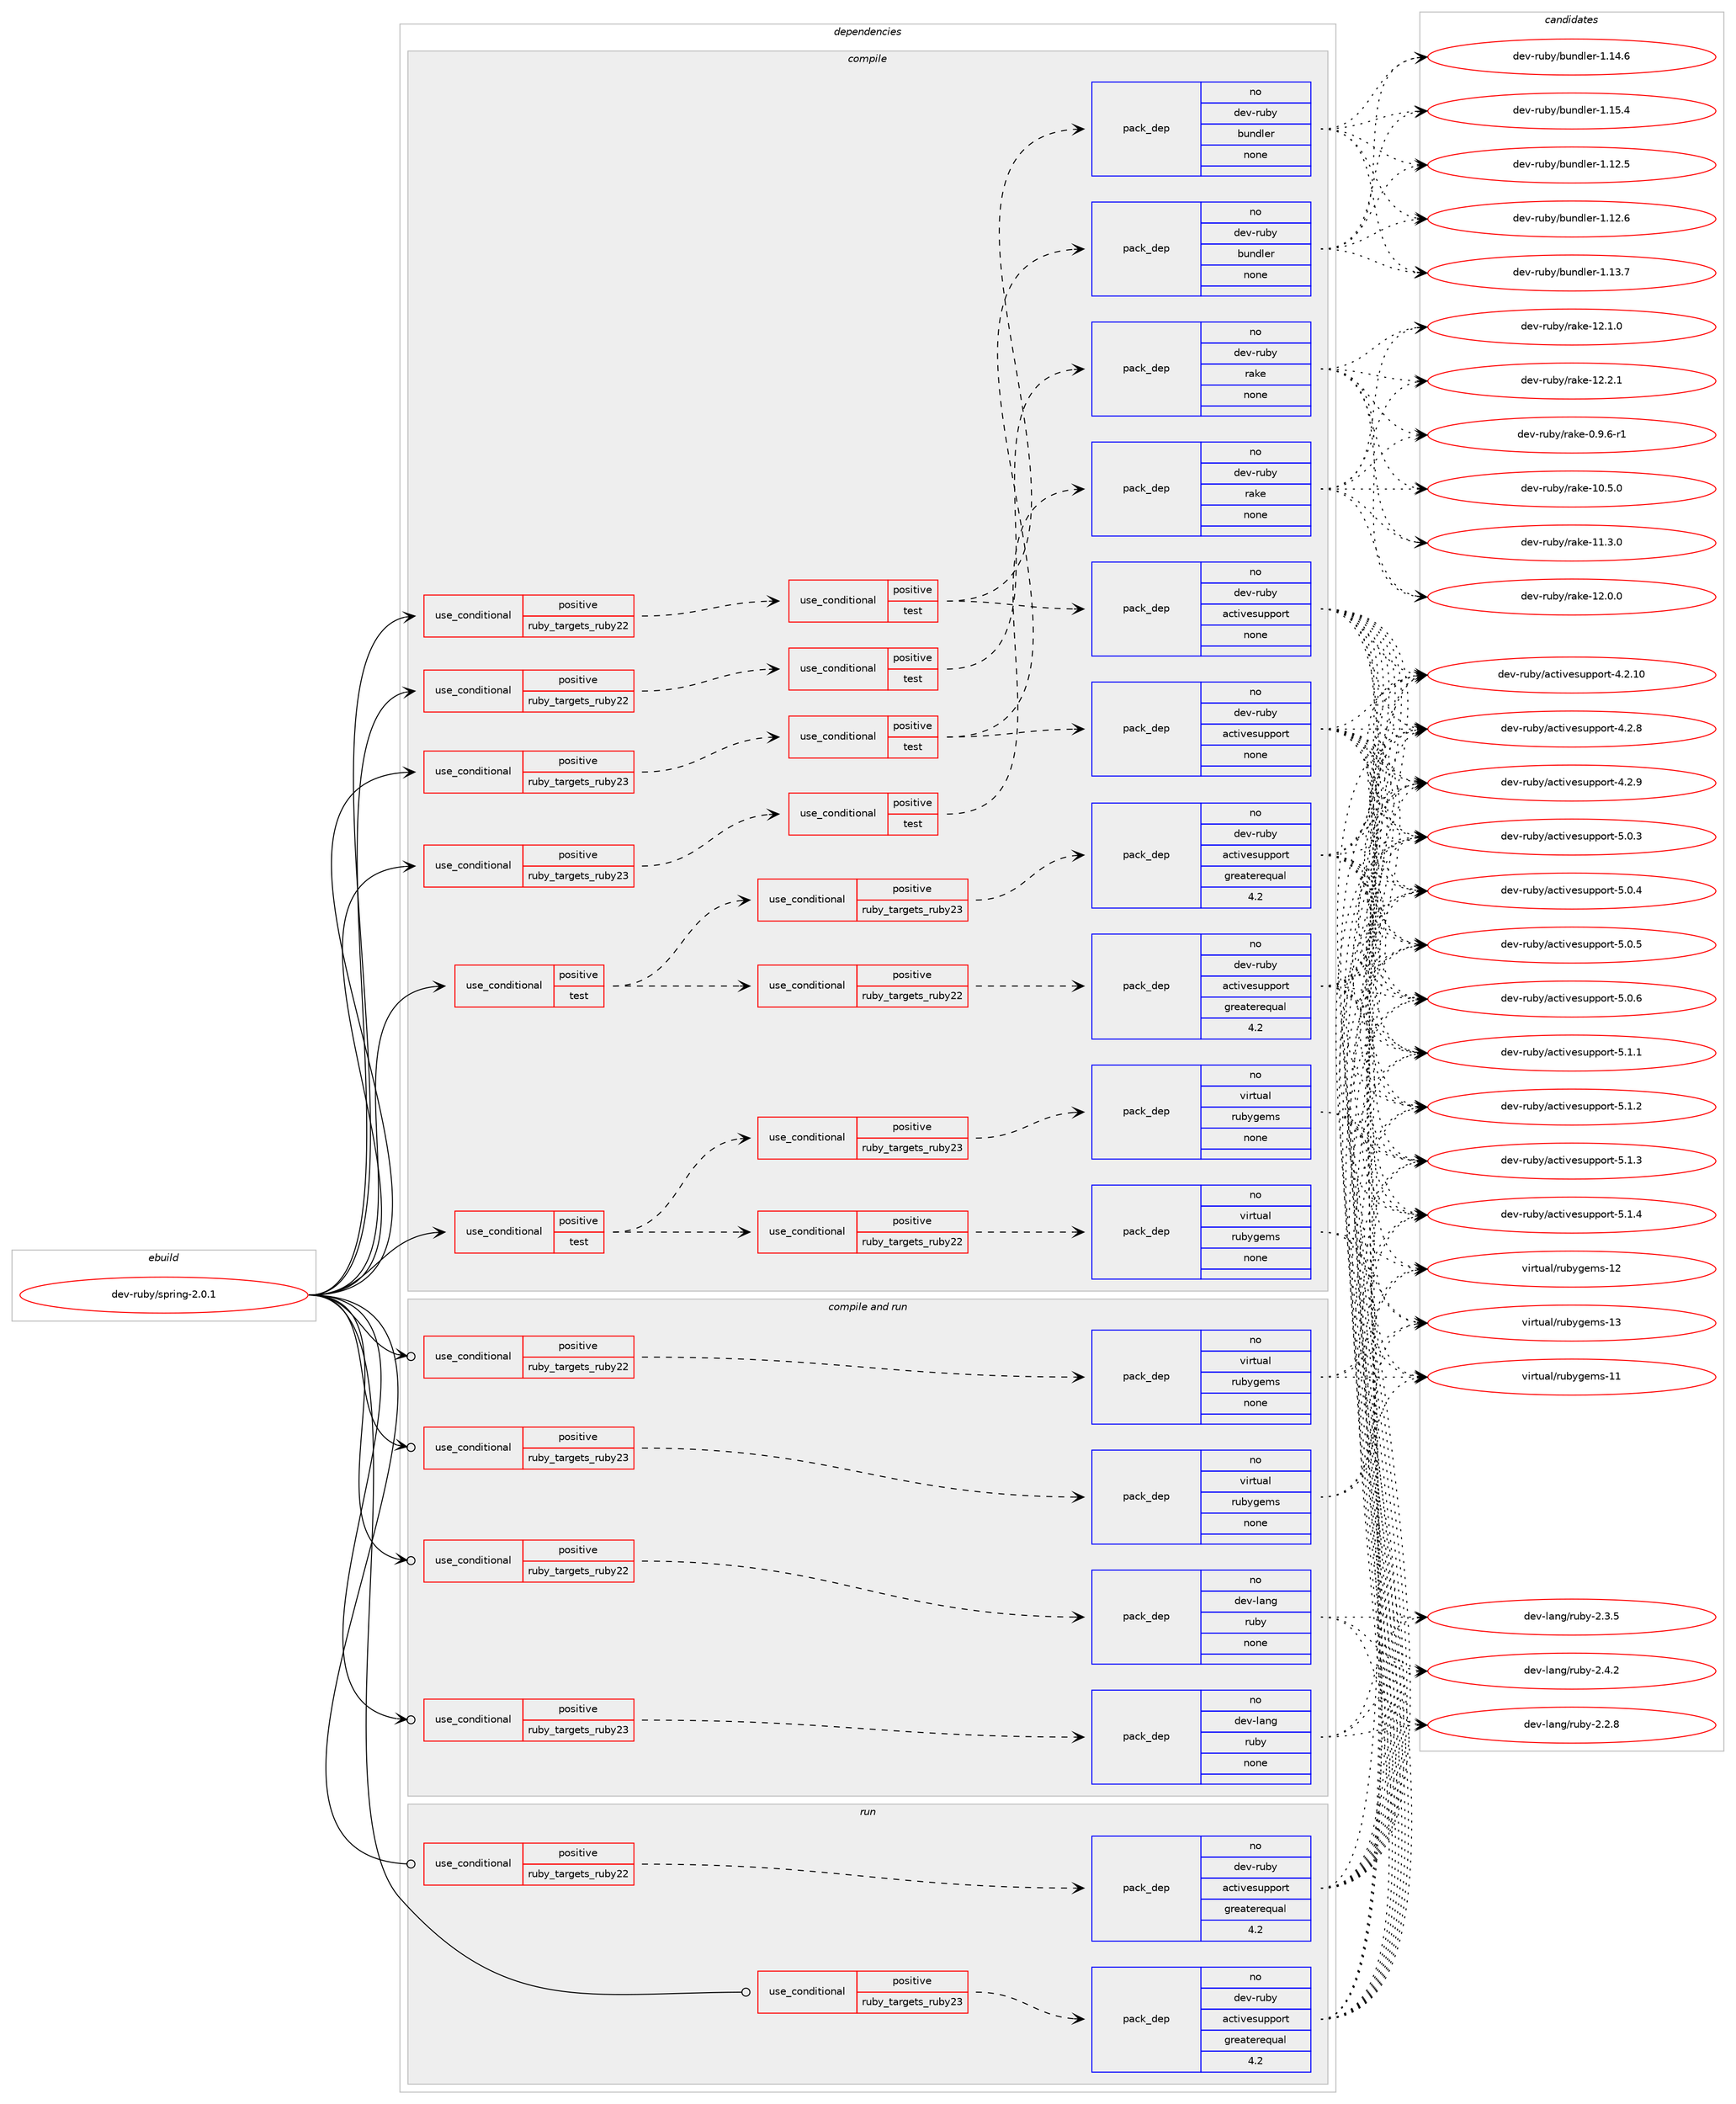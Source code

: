 digraph prolog {

# *************
# Graph options
# *************

newrank=true;
concentrate=true;
compound=true;
graph [rankdir=LR,fontname=Helvetica,fontsize=10,ranksep=1.5];#, ranksep=2.5, nodesep=0.2];
edge  [arrowhead=vee];
node  [fontname=Helvetica,fontsize=10];

# **********
# The ebuild
# **********

subgraph cluster_leftcol {
color=gray;
rank=same;
label=<<i>ebuild</i>>;
id [label="dev-ruby/spring-2.0.1", color=red, width=4, href="../dev-ruby/spring-2.0.1.svg"];
}

# ****************
# The dependencies
# ****************

subgraph cluster_midcol {
color=gray;
label=<<i>dependencies</i>>;
subgraph cluster_compile {
fillcolor="#eeeeee";
style=filled;
label=<<i>compile</i>>;
subgraph cond73835 {
dependency272431 [label=<<TABLE BORDER="0" CELLBORDER="1" CELLSPACING="0" CELLPADDING="4"><TR><TD ROWSPAN="3" CELLPADDING="10">use_conditional</TD></TR><TR><TD>positive</TD></TR><TR><TD>ruby_targets_ruby22</TD></TR></TABLE>>, shape=none, color=red];
subgraph cond73836 {
dependency272432 [label=<<TABLE BORDER="0" CELLBORDER="1" CELLSPACING="0" CELLPADDING="4"><TR><TD ROWSPAN="3" CELLPADDING="10">use_conditional</TD></TR><TR><TD>positive</TD></TR><TR><TD>test</TD></TR></TABLE>>, shape=none, color=red];
subgraph pack194480 {
dependency272433 [label=<<TABLE BORDER="0" CELLBORDER="1" CELLSPACING="0" CELLPADDING="4" WIDTH="220"><TR><TD ROWSPAN="6" CELLPADDING="30">pack_dep</TD></TR><TR><TD WIDTH="110">no</TD></TR><TR><TD>dev-ruby</TD></TR><TR><TD>bundler</TD></TR><TR><TD>none</TD></TR><TR><TD></TD></TR></TABLE>>, shape=none, color=blue];
}
dependency272432:e -> dependency272433:w [weight=20,style="dashed",arrowhead="vee"];
subgraph pack194481 {
dependency272434 [label=<<TABLE BORDER="0" CELLBORDER="1" CELLSPACING="0" CELLPADDING="4" WIDTH="220"><TR><TD ROWSPAN="6" CELLPADDING="30">pack_dep</TD></TR><TR><TD WIDTH="110">no</TD></TR><TR><TD>dev-ruby</TD></TR><TR><TD>activesupport</TD></TR><TR><TD>none</TD></TR><TR><TD></TD></TR></TABLE>>, shape=none, color=blue];
}
dependency272432:e -> dependency272434:w [weight=20,style="dashed",arrowhead="vee"];
}
dependency272431:e -> dependency272432:w [weight=20,style="dashed",arrowhead="vee"];
}
id:e -> dependency272431:w [weight=20,style="solid",arrowhead="vee"];
subgraph cond73837 {
dependency272435 [label=<<TABLE BORDER="0" CELLBORDER="1" CELLSPACING="0" CELLPADDING="4"><TR><TD ROWSPAN="3" CELLPADDING="10">use_conditional</TD></TR><TR><TD>positive</TD></TR><TR><TD>ruby_targets_ruby22</TD></TR></TABLE>>, shape=none, color=red];
subgraph cond73838 {
dependency272436 [label=<<TABLE BORDER="0" CELLBORDER="1" CELLSPACING="0" CELLPADDING="4"><TR><TD ROWSPAN="3" CELLPADDING="10">use_conditional</TD></TR><TR><TD>positive</TD></TR><TR><TD>test</TD></TR></TABLE>>, shape=none, color=red];
subgraph pack194482 {
dependency272437 [label=<<TABLE BORDER="0" CELLBORDER="1" CELLSPACING="0" CELLPADDING="4" WIDTH="220"><TR><TD ROWSPAN="6" CELLPADDING="30">pack_dep</TD></TR><TR><TD WIDTH="110">no</TD></TR><TR><TD>dev-ruby</TD></TR><TR><TD>rake</TD></TR><TR><TD>none</TD></TR><TR><TD></TD></TR></TABLE>>, shape=none, color=blue];
}
dependency272436:e -> dependency272437:w [weight=20,style="dashed",arrowhead="vee"];
}
dependency272435:e -> dependency272436:w [weight=20,style="dashed",arrowhead="vee"];
}
id:e -> dependency272435:w [weight=20,style="solid",arrowhead="vee"];
subgraph cond73839 {
dependency272438 [label=<<TABLE BORDER="0" CELLBORDER="1" CELLSPACING="0" CELLPADDING="4"><TR><TD ROWSPAN="3" CELLPADDING="10">use_conditional</TD></TR><TR><TD>positive</TD></TR><TR><TD>ruby_targets_ruby23</TD></TR></TABLE>>, shape=none, color=red];
subgraph cond73840 {
dependency272439 [label=<<TABLE BORDER="0" CELLBORDER="1" CELLSPACING="0" CELLPADDING="4"><TR><TD ROWSPAN="3" CELLPADDING="10">use_conditional</TD></TR><TR><TD>positive</TD></TR><TR><TD>test</TD></TR></TABLE>>, shape=none, color=red];
subgraph pack194483 {
dependency272440 [label=<<TABLE BORDER="0" CELLBORDER="1" CELLSPACING="0" CELLPADDING="4" WIDTH="220"><TR><TD ROWSPAN="6" CELLPADDING="30">pack_dep</TD></TR><TR><TD WIDTH="110">no</TD></TR><TR><TD>dev-ruby</TD></TR><TR><TD>bundler</TD></TR><TR><TD>none</TD></TR><TR><TD></TD></TR></TABLE>>, shape=none, color=blue];
}
dependency272439:e -> dependency272440:w [weight=20,style="dashed",arrowhead="vee"];
subgraph pack194484 {
dependency272441 [label=<<TABLE BORDER="0" CELLBORDER="1" CELLSPACING="0" CELLPADDING="4" WIDTH="220"><TR><TD ROWSPAN="6" CELLPADDING="30">pack_dep</TD></TR><TR><TD WIDTH="110">no</TD></TR><TR><TD>dev-ruby</TD></TR><TR><TD>activesupport</TD></TR><TR><TD>none</TD></TR><TR><TD></TD></TR></TABLE>>, shape=none, color=blue];
}
dependency272439:e -> dependency272441:w [weight=20,style="dashed",arrowhead="vee"];
}
dependency272438:e -> dependency272439:w [weight=20,style="dashed",arrowhead="vee"];
}
id:e -> dependency272438:w [weight=20,style="solid",arrowhead="vee"];
subgraph cond73841 {
dependency272442 [label=<<TABLE BORDER="0" CELLBORDER="1" CELLSPACING="0" CELLPADDING="4"><TR><TD ROWSPAN="3" CELLPADDING="10">use_conditional</TD></TR><TR><TD>positive</TD></TR><TR><TD>ruby_targets_ruby23</TD></TR></TABLE>>, shape=none, color=red];
subgraph cond73842 {
dependency272443 [label=<<TABLE BORDER="0" CELLBORDER="1" CELLSPACING="0" CELLPADDING="4"><TR><TD ROWSPAN="3" CELLPADDING="10">use_conditional</TD></TR><TR><TD>positive</TD></TR><TR><TD>test</TD></TR></TABLE>>, shape=none, color=red];
subgraph pack194485 {
dependency272444 [label=<<TABLE BORDER="0" CELLBORDER="1" CELLSPACING="0" CELLPADDING="4" WIDTH="220"><TR><TD ROWSPAN="6" CELLPADDING="30">pack_dep</TD></TR><TR><TD WIDTH="110">no</TD></TR><TR><TD>dev-ruby</TD></TR><TR><TD>rake</TD></TR><TR><TD>none</TD></TR><TR><TD></TD></TR></TABLE>>, shape=none, color=blue];
}
dependency272443:e -> dependency272444:w [weight=20,style="dashed",arrowhead="vee"];
}
dependency272442:e -> dependency272443:w [weight=20,style="dashed",arrowhead="vee"];
}
id:e -> dependency272442:w [weight=20,style="solid",arrowhead="vee"];
subgraph cond73843 {
dependency272445 [label=<<TABLE BORDER="0" CELLBORDER="1" CELLSPACING="0" CELLPADDING="4"><TR><TD ROWSPAN="3" CELLPADDING="10">use_conditional</TD></TR><TR><TD>positive</TD></TR><TR><TD>test</TD></TR></TABLE>>, shape=none, color=red];
subgraph cond73844 {
dependency272446 [label=<<TABLE BORDER="0" CELLBORDER="1" CELLSPACING="0" CELLPADDING="4"><TR><TD ROWSPAN="3" CELLPADDING="10">use_conditional</TD></TR><TR><TD>positive</TD></TR><TR><TD>ruby_targets_ruby22</TD></TR></TABLE>>, shape=none, color=red];
subgraph pack194486 {
dependency272447 [label=<<TABLE BORDER="0" CELLBORDER="1" CELLSPACING="0" CELLPADDING="4" WIDTH="220"><TR><TD ROWSPAN="6" CELLPADDING="30">pack_dep</TD></TR><TR><TD WIDTH="110">no</TD></TR><TR><TD>dev-ruby</TD></TR><TR><TD>activesupport</TD></TR><TR><TD>greaterequal</TD></TR><TR><TD>4.2</TD></TR></TABLE>>, shape=none, color=blue];
}
dependency272446:e -> dependency272447:w [weight=20,style="dashed",arrowhead="vee"];
}
dependency272445:e -> dependency272446:w [weight=20,style="dashed",arrowhead="vee"];
subgraph cond73845 {
dependency272448 [label=<<TABLE BORDER="0" CELLBORDER="1" CELLSPACING="0" CELLPADDING="4"><TR><TD ROWSPAN="3" CELLPADDING="10">use_conditional</TD></TR><TR><TD>positive</TD></TR><TR><TD>ruby_targets_ruby23</TD></TR></TABLE>>, shape=none, color=red];
subgraph pack194487 {
dependency272449 [label=<<TABLE BORDER="0" CELLBORDER="1" CELLSPACING="0" CELLPADDING="4" WIDTH="220"><TR><TD ROWSPAN="6" CELLPADDING="30">pack_dep</TD></TR><TR><TD WIDTH="110">no</TD></TR><TR><TD>dev-ruby</TD></TR><TR><TD>activesupport</TD></TR><TR><TD>greaterequal</TD></TR><TR><TD>4.2</TD></TR></TABLE>>, shape=none, color=blue];
}
dependency272448:e -> dependency272449:w [weight=20,style="dashed",arrowhead="vee"];
}
dependency272445:e -> dependency272448:w [weight=20,style="dashed",arrowhead="vee"];
}
id:e -> dependency272445:w [weight=20,style="solid",arrowhead="vee"];
subgraph cond73846 {
dependency272450 [label=<<TABLE BORDER="0" CELLBORDER="1" CELLSPACING="0" CELLPADDING="4"><TR><TD ROWSPAN="3" CELLPADDING="10">use_conditional</TD></TR><TR><TD>positive</TD></TR><TR><TD>test</TD></TR></TABLE>>, shape=none, color=red];
subgraph cond73847 {
dependency272451 [label=<<TABLE BORDER="0" CELLBORDER="1" CELLSPACING="0" CELLPADDING="4"><TR><TD ROWSPAN="3" CELLPADDING="10">use_conditional</TD></TR><TR><TD>positive</TD></TR><TR><TD>ruby_targets_ruby22</TD></TR></TABLE>>, shape=none, color=red];
subgraph pack194488 {
dependency272452 [label=<<TABLE BORDER="0" CELLBORDER="1" CELLSPACING="0" CELLPADDING="4" WIDTH="220"><TR><TD ROWSPAN="6" CELLPADDING="30">pack_dep</TD></TR><TR><TD WIDTH="110">no</TD></TR><TR><TD>virtual</TD></TR><TR><TD>rubygems</TD></TR><TR><TD>none</TD></TR><TR><TD></TD></TR></TABLE>>, shape=none, color=blue];
}
dependency272451:e -> dependency272452:w [weight=20,style="dashed",arrowhead="vee"];
}
dependency272450:e -> dependency272451:w [weight=20,style="dashed",arrowhead="vee"];
subgraph cond73848 {
dependency272453 [label=<<TABLE BORDER="0" CELLBORDER="1" CELLSPACING="0" CELLPADDING="4"><TR><TD ROWSPAN="3" CELLPADDING="10">use_conditional</TD></TR><TR><TD>positive</TD></TR><TR><TD>ruby_targets_ruby23</TD></TR></TABLE>>, shape=none, color=red];
subgraph pack194489 {
dependency272454 [label=<<TABLE BORDER="0" CELLBORDER="1" CELLSPACING="0" CELLPADDING="4" WIDTH="220"><TR><TD ROWSPAN="6" CELLPADDING="30">pack_dep</TD></TR><TR><TD WIDTH="110">no</TD></TR><TR><TD>virtual</TD></TR><TR><TD>rubygems</TD></TR><TR><TD>none</TD></TR><TR><TD></TD></TR></TABLE>>, shape=none, color=blue];
}
dependency272453:e -> dependency272454:w [weight=20,style="dashed",arrowhead="vee"];
}
dependency272450:e -> dependency272453:w [weight=20,style="dashed",arrowhead="vee"];
}
id:e -> dependency272450:w [weight=20,style="solid",arrowhead="vee"];
}
subgraph cluster_compileandrun {
fillcolor="#eeeeee";
style=filled;
label=<<i>compile and run</i>>;
subgraph cond73849 {
dependency272455 [label=<<TABLE BORDER="0" CELLBORDER="1" CELLSPACING="0" CELLPADDING="4"><TR><TD ROWSPAN="3" CELLPADDING="10">use_conditional</TD></TR><TR><TD>positive</TD></TR><TR><TD>ruby_targets_ruby22</TD></TR></TABLE>>, shape=none, color=red];
subgraph pack194490 {
dependency272456 [label=<<TABLE BORDER="0" CELLBORDER="1" CELLSPACING="0" CELLPADDING="4" WIDTH="220"><TR><TD ROWSPAN="6" CELLPADDING="30">pack_dep</TD></TR><TR><TD WIDTH="110">no</TD></TR><TR><TD>dev-lang</TD></TR><TR><TD>ruby</TD></TR><TR><TD>none</TD></TR><TR><TD></TD></TR></TABLE>>, shape=none, color=blue];
}
dependency272455:e -> dependency272456:w [weight=20,style="dashed",arrowhead="vee"];
}
id:e -> dependency272455:w [weight=20,style="solid",arrowhead="odotvee"];
subgraph cond73850 {
dependency272457 [label=<<TABLE BORDER="0" CELLBORDER="1" CELLSPACING="0" CELLPADDING="4"><TR><TD ROWSPAN="3" CELLPADDING="10">use_conditional</TD></TR><TR><TD>positive</TD></TR><TR><TD>ruby_targets_ruby22</TD></TR></TABLE>>, shape=none, color=red];
subgraph pack194491 {
dependency272458 [label=<<TABLE BORDER="0" CELLBORDER="1" CELLSPACING="0" CELLPADDING="4" WIDTH="220"><TR><TD ROWSPAN="6" CELLPADDING="30">pack_dep</TD></TR><TR><TD WIDTH="110">no</TD></TR><TR><TD>virtual</TD></TR><TR><TD>rubygems</TD></TR><TR><TD>none</TD></TR><TR><TD></TD></TR></TABLE>>, shape=none, color=blue];
}
dependency272457:e -> dependency272458:w [weight=20,style="dashed",arrowhead="vee"];
}
id:e -> dependency272457:w [weight=20,style="solid",arrowhead="odotvee"];
subgraph cond73851 {
dependency272459 [label=<<TABLE BORDER="0" CELLBORDER="1" CELLSPACING="0" CELLPADDING="4"><TR><TD ROWSPAN="3" CELLPADDING="10">use_conditional</TD></TR><TR><TD>positive</TD></TR><TR><TD>ruby_targets_ruby23</TD></TR></TABLE>>, shape=none, color=red];
subgraph pack194492 {
dependency272460 [label=<<TABLE BORDER="0" CELLBORDER="1" CELLSPACING="0" CELLPADDING="4" WIDTH="220"><TR><TD ROWSPAN="6" CELLPADDING="30">pack_dep</TD></TR><TR><TD WIDTH="110">no</TD></TR><TR><TD>dev-lang</TD></TR><TR><TD>ruby</TD></TR><TR><TD>none</TD></TR><TR><TD></TD></TR></TABLE>>, shape=none, color=blue];
}
dependency272459:e -> dependency272460:w [weight=20,style="dashed",arrowhead="vee"];
}
id:e -> dependency272459:w [weight=20,style="solid",arrowhead="odotvee"];
subgraph cond73852 {
dependency272461 [label=<<TABLE BORDER="0" CELLBORDER="1" CELLSPACING="0" CELLPADDING="4"><TR><TD ROWSPAN="3" CELLPADDING="10">use_conditional</TD></TR><TR><TD>positive</TD></TR><TR><TD>ruby_targets_ruby23</TD></TR></TABLE>>, shape=none, color=red];
subgraph pack194493 {
dependency272462 [label=<<TABLE BORDER="0" CELLBORDER="1" CELLSPACING="0" CELLPADDING="4" WIDTH="220"><TR><TD ROWSPAN="6" CELLPADDING="30">pack_dep</TD></TR><TR><TD WIDTH="110">no</TD></TR><TR><TD>virtual</TD></TR><TR><TD>rubygems</TD></TR><TR><TD>none</TD></TR><TR><TD></TD></TR></TABLE>>, shape=none, color=blue];
}
dependency272461:e -> dependency272462:w [weight=20,style="dashed",arrowhead="vee"];
}
id:e -> dependency272461:w [weight=20,style="solid",arrowhead="odotvee"];
}
subgraph cluster_run {
fillcolor="#eeeeee";
style=filled;
label=<<i>run</i>>;
subgraph cond73853 {
dependency272463 [label=<<TABLE BORDER="0" CELLBORDER="1" CELLSPACING="0" CELLPADDING="4"><TR><TD ROWSPAN="3" CELLPADDING="10">use_conditional</TD></TR><TR><TD>positive</TD></TR><TR><TD>ruby_targets_ruby22</TD></TR></TABLE>>, shape=none, color=red];
subgraph pack194494 {
dependency272464 [label=<<TABLE BORDER="0" CELLBORDER="1" CELLSPACING="0" CELLPADDING="4" WIDTH="220"><TR><TD ROWSPAN="6" CELLPADDING="30">pack_dep</TD></TR><TR><TD WIDTH="110">no</TD></TR><TR><TD>dev-ruby</TD></TR><TR><TD>activesupport</TD></TR><TR><TD>greaterequal</TD></TR><TR><TD>4.2</TD></TR></TABLE>>, shape=none, color=blue];
}
dependency272463:e -> dependency272464:w [weight=20,style="dashed",arrowhead="vee"];
}
id:e -> dependency272463:w [weight=20,style="solid",arrowhead="odot"];
subgraph cond73854 {
dependency272465 [label=<<TABLE BORDER="0" CELLBORDER="1" CELLSPACING="0" CELLPADDING="4"><TR><TD ROWSPAN="3" CELLPADDING="10">use_conditional</TD></TR><TR><TD>positive</TD></TR><TR><TD>ruby_targets_ruby23</TD></TR></TABLE>>, shape=none, color=red];
subgraph pack194495 {
dependency272466 [label=<<TABLE BORDER="0" CELLBORDER="1" CELLSPACING="0" CELLPADDING="4" WIDTH="220"><TR><TD ROWSPAN="6" CELLPADDING="30">pack_dep</TD></TR><TR><TD WIDTH="110">no</TD></TR><TR><TD>dev-ruby</TD></TR><TR><TD>activesupport</TD></TR><TR><TD>greaterequal</TD></TR><TR><TD>4.2</TD></TR></TABLE>>, shape=none, color=blue];
}
dependency272465:e -> dependency272466:w [weight=20,style="dashed",arrowhead="vee"];
}
id:e -> dependency272465:w [weight=20,style="solid",arrowhead="odot"];
}
}

# **************
# The candidates
# **************

subgraph cluster_choices {
rank=same;
color=gray;
label=<<i>candidates</i>>;

subgraph choice194480 {
color=black;
nodesep=1;
choice1001011184511411798121479811711010010810111445494649504653 [label="dev-ruby/bundler-1.12.5", color=red, width=4,href="../dev-ruby/bundler-1.12.5.svg"];
choice1001011184511411798121479811711010010810111445494649504654 [label="dev-ruby/bundler-1.12.6", color=red, width=4,href="../dev-ruby/bundler-1.12.6.svg"];
choice1001011184511411798121479811711010010810111445494649514655 [label="dev-ruby/bundler-1.13.7", color=red, width=4,href="../dev-ruby/bundler-1.13.7.svg"];
choice1001011184511411798121479811711010010810111445494649524654 [label="dev-ruby/bundler-1.14.6", color=red, width=4,href="../dev-ruby/bundler-1.14.6.svg"];
choice1001011184511411798121479811711010010810111445494649534652 [label="dev-ruby/bundler-1.15.4", color=red, width=4,href="../dev-ruby/bundler-1.15.4.svg"];
dependency272433:e -> choice1001011184511411798121479811711010010810111445494649504653:w [style=dotted,weight="100"];
dependency272433:e -> choice1001011184511411798121479811711010010810111445494649504654:w [style=dotted,weight="100"];
dependency272433:e -> choice1001011184511411798121479811711010010810111445494649514655:w [style=dotted,weight="100"];
dependency272433:e -> choice1001011184511411798121479811711010010810111445494649524654:w [style=dotted,weight="100"];
dependency272433:e -> choice1001011184511411798121479811711010010810111445494649534652:w [style=dotted,weight="100"];
}
subgraph choice194481 {
color=black;
nodesep=1;
choice100101118451141179812147979911610511810111511711211211111411645524650464948 [label="dev-ruby/activesupport-4.2.10", color=red, width=4,href="../dev-ruby/activesupport-4.2.10.svg"];
choice1001011184511411798121479799116105118101115117112112111114116455246504656 [label="dev-ruby/activesupport-4.2.8", color=red, width=4,href="../dev-ruby/activesupport-4.2.8.svg"];
choice1001011184511411798121479799116105118101115117112112111114116455246504657 [label="dev-ruby/activesupport-4.2.9", color=red, width=4,href="../dev-ruby/activesupport-4.2.9.svg"];
choice1001011184511411798121479799116105118101115117112112111114116455346484651 [label="dev-ruby/activesupport-5.0.3", color=red, width=4,href="../dev-ruby/activesupport-5.0.3.svg"];
choice1001011184511411798121479799116105118101115117112112111114116455346484652 [label="dev-ruby/activesupport-5.0.4", color=red, width=4,href="../dev-ruby/activesupport-5.0.4.svg"];
choice1001011184511411798121479799116105118101115117112112111114116455346484653 [label="dev-ruby/activesupport-5.0.5", color=red, width=4,href="../dev-ruby/activesupport-5.0.5.svg"];
choice1001011184511411798121479799116105118101115117112112111114116455346484654 [label="dev-ruby/activesupport-5.0.6", color=red, width=4,href="../dev-ruby/activesupport-5.0.6.svg"];
choice1001011184511411798121479799116105118101115117112112111114116455346494649 [label="dev-ruby/activesupport-5.1.1", color=red, width=4,href="../dev-ruby/activesupport-5.1.1.svg"];
choice1001011184511411798121479799116105118101115117112112111114116455346494650 [label="dev-ruby/activesupport-5.1.2", color=red, width=4,href="../dev-ruby/activesupport-5.1.2.svg"];
choice1001011184511411798121479799116105118101115117112112111114116455346494651 [label="dev-ruby/activesupport-5.1.3", color=red, width=4,href="../dev-ruby/activesupport-5.1.3.svg"];
choice1001011184511411798121479799116105118101115117112112111114116455346494652 [label="dev-ruby/activesupport-5.1.4", color=red, width=4,href="../dev-ruby/activesupport-5.1.4.svg"];
dependency272434:e -> choice100101118451141179812147979911610511810111511711211211111411645524650464948:w [style=dotted,weight="100"];
dependency272434:e -> choice1001011184511411798121479799116105118101115117112112111114116455246504656:w [style=dotted,weight="100"];
dependency272434:e -> choice1001011184511411798121479799116105118101115117112112111114116455246504657:w [style=dotted,weight="100"];
dependency272434:e -> choice1001011184511411798121479799116105118101115117112112111114116455346484651:w [style=dotted,weight="100"];
dependency272434:e -> choice1001011184511411798121479799116105118101115117112112111114116455346484652:w [style=dotted,weight="100"];
dependency272434:e -> choice1001011184511411798121479799116105118101115117112112111114116455346484653:w [style=dotted,weight="100"];
dependency272434:e -> choice1001011184511411798121479799116105118101115117112112111114116455346484654:w [style=dotted,weight="100"];
dependency272434:e -> choice1001011184511411798121479799116105118101115117112112111114116455346494649:w [style=dotted,weight="100"];
dependency272434:e -> choice1001011184511411798121479799116105118101115117112112111114116455346494650:w [style=dotted,weight="100"];
dependency272434:e -> choice1001011184511411798121479799116105118101115117112112111114116455346494651:w [style=dotted,weight="100"];
dependency272434:e -> choice1001011184511411798121479799116105118101115117112112111114116455346494652:w [style=dotted,weight="100"];
}
subgraph choice194482 {
color=black;
nodesep=1;
choice100101118451141179812147114971071014548465746544511449 [label="dev-ruby/rake-0.9.6-r1", color=red, width=4,href="../dev-ruby/rake-0.9.6-r1.svg"];
choice1001011184511411798121471149710710145494846534648 [label="dev-ruby/rake-10.5.0", color=red, width=4,href="../dev-ruby/rake-10.5.0.svg"];
choice1001011184511411798121471149710710145494946514648 [label="dev-ruby/rake-11.3.0", color=red, width=4,href="../dev-ruby/rake-11.3.0.svg"];
choice1001011184511411798121471149710710145495046484648 [label="dev-ruby/rake-12.0.0", color=red, width=4,href="../dev-ruby/rake-12.0.0.svg"];
choice1001011184511411798121471149710710145495046494648 [label="dev-ruby/rake-12.1.0", color=red, width=4,href="../dev-ruby/rake-12.1.0.svg"];
choice1001011184511411798121471149710710145495046504649 [label="dev-ruby/rake-12.2.1", color=red, width=4,href="../dev-ruby/rake-12.2.1.svg"];
dependency272437:e -> choice100101118451141179812147114971071014548465746544511449:w [style=dotted,weight="100"];
dependency272437:e -> choice1001011184511411798121471149710710145494846534648:w [style=dotted,weight="100"];
dependency272437:e -> choice1001011184511411798121471149710710145494946514648:w [style=dotted,weight="100"];
dependency272437:e -> choice1001011184511411798121471149710710145495046484648:w [style=dotted,weight="100"];
dependency272437:e -> choice1001011184511411798121471149710710145495046494648:w [style=dotted,weight="100"];
dependency272437:e -> choice1001011184511411798121471149710710145495046504649:w [style=dotted,weight="100"];
}
subgraph choice194483 {
color=black;
nodesep=1;
choice1001011184511411798121479811711010010810111445494649504653 [label="dev-ruby/bundler-1.12.5", color=red, width=4,href="../dev-ruby/bundler-1.12.5.svg"];
choice1001011184511411798121479811711010010810111445494649504654 [label="dev-ruby/bundler-1.12.6", color=red, width=4,href="../dev-ruby/bundler-1.12.6.svg"];
choice1001011184511411798121479811711010010810111445494649514655 [label="dev-ruby/bundler-1.13.7", color=red, width=4,href="../dev-ruby/bundler-1.13.7.svg"];
choice1001011184511411798121479811711010010810111445494649524654 [label="dev-ruby/bundler-1.14.6", color=red, width=4,href="../dev-ruby/bundler-1.14.6.svg"];
choice1001011184511411798121479811711010010810111445494649534652 [label="dev-ruby/bundler-1.15.4", color=red, width=4,href="../dev-ruby/bundler-1.15.4.svg"];
dependency272440:e -> choice1001011184511411798121479811711010010810111445494649504653:w [style=dotted,weight="100"];
dependency272440:e -> choice1001011184511411798121479811711010010810111445494649504654:w [style=dotted,weight="100"];
dependency272440:e -> choice1001011184511411798121479811711010010810111445494649514655:w [style=dotted,weight="100"];
dependency272440:e -> choice1001011184511411798121479811711010010810111445494649524654:w [style=dotted,weight="100"];
dependency272440:e -> choice1001011184511411798121479811711010010810111445494649534652:w [style=dotted,weight="100"];
}
subgraph choice194484 {
color=black;
nodesep=1;
choice100101118451141179812147979911610511810111511711211211111411645524650464948 [label="dev-ruby/activesupport-4.2.10", color=red, width=4,href="../dev-ruby/activesupport-4.2.10.svg"];
choice1001011184511411798121479799116105118101115117112112111114116455246504656 [label="dev-ruby/activesupport-4.2.8", color=red, width=4,href="../dev-ruby/activesupport-4.2.8.svg"];
choice1001011184511411798121479799116105118101115117112112111114116455246504657 [label="dev-ruby/activesupport-4.2.9", color=red, width=4,href="../dev-ruby/activesupport-4.2.9.svg"];
choice1001011184511411798121479799116105118101115117112112111114116455346484651 [label="dev-ruby/activesupport-5.0.3", color=red, width=4,href="../dev-ruby/activesupport-5.0.3.svg"];
choice1001011184511411798121479799116105118101115117112112111114116455346484652 [label="dev-ruby/activesupport-5.0.4", color=red, width=4,href="../dev-ruby/activesupport-5.0.4.svg"];
choice1001011184511411798121479799116105118101115117112112111114116455346484653 [label="dev-ruby/activesupport-5.0.5", color=red, width=4,href="../dev-ruby/activesupport-5.0.5.svg"];
choice1001011184511411798121479799116105118101115117112112111114116455346484654 [label="dev-ruby/activesupport-5.0.6", color=red, width=4,href="../dev-ruby/activesupport-5.0.6.svg"];
choice1001011184511411798121479799116105118101115117112112111114116455346494649 [label="dev-ruby/activesupport-5.1.1", color=red, width=4,href="../dev-ruby/activesupport-5.1.1.svg"];
choice1001011184511411798121479799116105118101115117112112111114116455346494650 [label="dev-ruby/activesupport-5.1.2", color=red, width=4,href="../dev-ruby/activesupport-5.1.2.svg"];
choice1001011184511411798121479799116105118101115117112112111114116455346494651 [label="dev-ruby/activesupport-5.1.3", color=red, width=4,href="../dev-ruby/activesupport-5.1.3.svg"];
choice1001011184511411798121479799116105118101115117112112111114116455346494652 [label="dev-ruby/activesupport-5.1.4", color=red, width=4,href="../dev-ruby/activesupport-5.1.4.svg"];
dependency272441:e -> choice100101118451141179812147979911610511810111511711211211111411645524650464948:w [style=dotted,weight="100"];
dependency272441:e -> choice1001011184511411798121479799116105118101115117112112111114116455246504656:w [style=dotted,weight="100"];
dependency272441:e -> choice1001011184511411798121479799116105118101115117112112111114116455246504657:w [style=dotted,weight="100"];
dependency272441:e -> choice1001011184511411798121479799116105118101115117112112111114116455346484651:w [style=dotted,weight="100"];
dependency272441:e -> choice1001011184511411798121479799116105118101115117112112111114116455346484652:w [style=dotted,weight="100"];
dependency272441:e -> choice1001011184511411798121479799116105118101115117112112111114116455346484653:w [style=dotted,weight="100"];
dependency272441:e -> choice1001011184511411798121479799116105118101115117112112111114116455346484654:w [style=dotted,weight="100"];
dependency272441:e -> choice1001011184511411798121479799116105118101115117112112111114116455346494649:w [style=dotted,weight="100"];
dependency272441:e -> choice1001011184511411798121479799116105118101115117112112111114116455346494650:w [style=dotted,weight="100"];
dependency272441:e -> choice1001011184511411798121479799116105118101115117112112111114116455346494651:w [style=dotted,weight="100"];
dependency272441:e -> choice1001011184511411798121479799116105118101115117112112111114116455346494652:w [style=dotted,weight="100"];
}
subgraph choice194485 {
color=black;
nodesep=1;
choice100101118451141179812147114971071014548465746544511449 [label="dev-ruby/rake-0.9.6-r1", color=red, width=4,href="../dev-ruby/rake-0.9.6-r1.svg"];
choice1001011184511411798121471149710710145494846534648 [label="dev-ruby/rake-10.5.0", color=red, width=4,href="../dev-ruby/rake-10.5.0.svg"];
choice1001011184511411798121471149710710145494946514648 [label="dev-ruby/rake-11.3.0", color=red, width=4,href="../dev-ruby/rake-11.3.0.svg"];
choice1001011184511411798121471149710710145495046484648 [label="dev-ruby/rake-12.0.0", color=red, width=4,href="../dev-ruby/rake-12.0.0.svg"];
choice1001011184511411798121471149710710145495046494648 [label="dev-ruby/rake-12.1.0", color=red, width=4,href="../dev-ruby/rake-12.1.0.svg"];
choice1001011184511411798121471149710710145495046504649 [label="dev-ruby/rake-12.2.1", color=red, width=4,href="../dev-ruby/rake-12.2.1.svg"];
dependency272444:e -> choice100101118451141179812147114971071014548465746544511449:w [style=dotted,weight="100"];
dependency272444:e -> choice1001011184511411798121471149710710145494846534648:w [style=dotted,weight="100"];
dependency272444:e -> choice1001011184511411798121471149710710145494946514648:w [style=dotted,weight="100"];
dependency272444:e -> choice1001011184511411798121471149710710145495046484648:w [style=dotted,weight="100"];
dependency272444:e -> choice1001011184511411798121471149710710145495046494648:w [style=dotted,weight="100"];
dependency272444:e -> choice1001011184511411798121471149710710145495046504649:w [style=dotted,weight="100"];
}
subgraph choice194486 {
color=black;
nodesep=1;
choice100101118451141179812147979911610511810111511711211211111411645524650464948 [label="dev-ruby/activesupport-4.2.10", color=red, width=4,href="../dev-ruby/activesupport-4.2.10.svg"];
choice1001011184511411798121479799116105118101115117112112111114116455246504656 [label="dev-ruby/activesupport-4.2.8", color=red, width=4,href="../dev-ruby/activesupport-4.2.8.svg"];
choice1001011184511411798121479799116105118101115117112112111114116455246504657 [label="dev-ruby/activesupport-4.2.9", color=red, width=4,href="../dev-ruby/activesupport-4.2.9.svg"];
choice1001011184511411798121479799116105118101115117112112111114116455346484651 [label="dev-ruby/activesupport-5.0.3", color=red, width=4,href="../dev-ruby/activesupport-5.0.3.svg"];
choice1001011184511411798121479799116105118101115117112112111114116455346484652 [label="dev-ruby/activesupport-5.0.4", color=red, width=4,href="../dev-ruby/activesupport-5.0.4.svg"];
choice1001011184511411798121479799116105118101115117112112111114116455346484653 [label="dev-ruby/activesupport-5.0.5", color=red, width=4,href="../dev-ruby/activesupport-5.0.5.svg"];
choice1001011184511411798121479799116105118101115117112112111114116455346484654 [label="dev-ruby/activesupport-5.0.6", color=red, width=4,href="../dev-ruby/activesupport-5.0.6.svg"];
choice1001011184511411798121479799116105118101115117112112111114116455346494649 [label="dev-ruby/activesupport-5.1.1", color=red, width=4,href="../dev-ruby/activesupport-5.1.1.svg"];
choice1001011184511411798121479799116105118101115117112112111114116455346494650 [label="dev-ruby/activesupport-5.1.2", color=red, width=4,href="../dev-ruby/activesupport-5.1.2.svg"];
choice1001011184511411798121479799116105118101115117112112111114116455346494651 [label="dev-ruby/activesupport-5.1.3", color=red, width=4,href="../dev-ruby/activesupport-5.1.3.svg"];
choice1001011184511411798121479799116105118101115117112112111114116455346494652 [label="dev-ruby/activesupport-5.1.4", color=red, width=4,href="../dev-ruby/activesupport-5.1.4.svg"];
dependency272447:e -> choice100101118451141179812147979911610511810111511711211211111411645524650464948:w [style=dotted,weight="100"];
dependency272447:e -> choice1001011184511411798121479799116105118101115117112112111114116455246504656:w [style=dotted,weight="100"];
dependency272447:e -> choice1001011184511411798121479799116105118101115117112112111114116455246504657:w [style=dotted,weight="100"];
dependency272447:e -> choice1001011184511411798121479799116105118101115117112112111114116455346484651:w [style=dotted,weight="100"];
dependency272447:e -> choice1001011184511411798121479799116105118101115117112112111114116455346484652:w [style=dotted,weight="100"];
dependency272447:e -> choice1001011184511411798121479799116105118101115117112112111114116455346484653:w [style=dotted,weight="100"];
dependency272447:e -> choice1001011184511411798121479799116105118101115117112112111114116455346484654:w [style=dotted,weight="100"];
dependency272447:e -> choice1001011184511411798121479799116105118101115117112112111114116455346494649:w [style=dotted,weight="100"];
dependency272447:e -> choice1001011184511411798121479799116105118101115117112112111114116455346494650:w [style=dotted,weight="100"];
dependency272447:e -> choice1001011184511411798121479799116105118101115117112112111114116455346494651:w [style=dotted,weight="100"];
dependency272447:e -> choice1001011184511411798121479799116105118101115117112112111114116455346494652:w [style=dotted,weight="100"];
}
subgraph choice194487 {
color=black;
nodesep=1;
choice100101118451141179812147979911610511810111511711211211111411645524650464948 [label="dev-ruby/activesupport-4.2.10", color=red, width=4,href="../dev-ruby/activesupport-4.2.10.svg"];
choice1001011184511411798121479799116105118101115117112112111114116455246504656 [label="dev-ruby/activesupport-4.2.8", color=red, width=4,href="../dev-ruby/activesupport-4.2.8.svg"];
choice1001011184511411798121479799116105118101115117112112111114116455246504657 [label="dev-ruby/activesupport-4.2.9", color=red, width=4,href="../dev-ruby/activesupport-4.2.9.svg"];
choice1001011184511411798121479799116105118101115117112112111114116455346484651 [label="dev-ruby/activesupport-5.0.3", color=red, width=4,href="../dev-ruby/activesupport-5.0.3.svg"];
choice1001011184511411798121479799116105118101115117112112111114116455346484652 [label="dev-ruby/activesupport-5.0.4", color=red, width=4,href="../dev-ruby/activesupport-5.0.4.svg"];
choice1001011184511411798121479799116105118101115117112112111114116455346484653 [label="dev-ruby/activesupport-5.0.5", color=red, width=4,href="../dev-ruby/activesupport-5.0.5.svg"];
choice1001011184511411798121479799116105118101115117112112111114116455346484654 [label="dev-ruby/activesupport-5.0.6", color=red, width=4,href="../dev-ruby/activesupport-5.0.6.svg"];
choice1001011184511411798121479799116105118101115117112112111114116455346494649 [label="dev-ruby/activesupport-5.1.1", color=red, width=4,href="../dev-ruby/activesupport-5.1.1.svg"];
choice1001011184511411798121479799116105118101115117112112111114116455346494650 [label="dev-ruby/activesupport-5.1.2", color=red, width=4,href="../dev-ruby/activesupport-5.1.2.svg"];
choice1001011184511411798121479799116105118101115117112112111114116455346494651 [label="dev-ruby/activesupport-5.1.3", color=red, width=4,href="../dev-ruby/activesupport-5.1.3.svg"];
choice1001011184511411798121479799116105118101115117112112111114116455346494652 [label="dev-ruby/activesupport-5.1.4", color=red, width=4,href="../dev-ruby/activesupport-5.1.4.svg"];
dependency272449:e -> choice100101118451141179812147979911610511810111511711211211111411645524650464948:w [style=dotted,weight="100"];
dependency272449:e -> choice1001011184511411798121479799116105118101115117112112111114116455246504656:w [style=dotted,weight="100"];
dependency272449:e -> choice1001011184511411798121479799116105118101115117112112111114116455246504657:w [style=dotted,weight="100"];
dependency272449:e -> choice1001011184511411798121479799116105118101115117112112111114116455346484651:w [style=dotted,weight="100"];
dependency272449:e -> choice1001011184511411798121479799116105118101115117112112111114116455346484652:w [style=dotted,weight="100"];
dependency272449:e -> choice1001011184511411798121479799116105118101115117112112111114116455346484653:w [style=dotted,weight="100"];
dependency272449:e -> choice1001011184511411798121479799116105118101115117112112111114116455346484654:w [style=dotted,weight="100"];
dependency272449:e -> choice1001011184511411798121479799116105118101115117112112111114116455346494649:w [style=dotted,weight="100"];
dependency272449:e -> choice1001011184511411798121479799116105118101115117112112111114116455346494650:w [style=dotted,weight="100"];
dependency272449:e -> choice1001011184511411798121479799116105118101115117112112111114116455346494651:w [style=dotted,weight="100"];
dependency272449:e -> choice1001011184511411798121479799116105118101115117112112111114116455346494652:w [style=dotted,weight="100"];
}
subgraph choice194488 {
color=black;
nodesep=1;
choice118105114116117971084711411798121103101109115454949 [label="virtual/rubygems-11", color=red, width=4,href="../virtual/rubygems-11.svg"];
choice118105114116117971084711411798121103101109115454950 [label="virtual/rubygems-12", color=red, width=4,href="../virtual/rubygems-12.svg"];
choice118105114116117971084711411798121103101109115454951 [label="virtual/rubygems-13", color=red, width=4,href="../virtual/rubygems-13.svg"];
dependency272452:e -> choice118105114116117971084711411798121103101109115454949:w [style=dotted,weight="100"];
dependency272452:e -> choice118105114116117971084711411798121103101109115454950:w [style=dotted,weight="100"];
dependency272452:e -> choice118105114116117971084711411798121103101109115454951:w [style=dotted,weight="100"];
}
subgraph choice194489 {
color=black;
nodesep=1;
choice118105114116117971084711411798121103101109115454949 [label="virtual/rubygems-11", color=red, width=4,href="../virtual/rubygems-11.svg"];
choice118105114116117971084711411798121103101109115454950 [label="virtual/rubygems-12", color=red, width=4,href="../virtual/rubygems-12.svg"];
choice118105114116117971084711411798121103101109115454951 [label="virtual/rubygems-13", color=red, width=4,href="../virtual/rubygems-13.svg"];
dependency272454:e -> choice118105114116117971084711411798121103101109115454949:w [style=dotted,weight="100"];
dependency272454:e -> choice118105114116117971084711411798121103101109115454950:w [style=dotted,weight="100"];
dependency272454:e -> choice118105114116117971084711411798121103101109115454951:w [style=dotted,weight="100"];
}
subgraph choice194490 {
color=black;
nodesep=1;
choice10010111845108971101034711411798121455046504656 [label="dev-lang/ruby-2.2.8", color=red, width=4,href="../dev-lang/ruby-2.2.8.svg"];
choice10010111845108971101034711411798121455046514653 [label="dev-lang/ruby-2.3.5", color=red, width=4,href="../dev-lang/ruby-2.3.5.svg"];
choice10010111845108971101034711411798121455046524650 [label="dev-lang/ruby-2.4.2", color=red, width=4,href="../dev-lang/ruby-2.4.2.svg"];
dependency272456:e -> choice10010111845108971101034711411798121455046504656:w [style=dotted,weight="100"];
dependency272456:e -> choice10010111845108971101034711411798121455046514653:w [style=dotted,weight="100"];
dependency272456:e -> choice10010111845108971101034711411798121455046524650:w [style=dotted,weight="100"];
}
subgraph choice194491 {
color=black;
nodesep=1;
choice118105114116117971084711411798121103101109115454949 [label="virtual/rubygems-11", color=red, width=4,href="../virtual/rubygems-11.svg"];
choice118105114116117971084711411798121103101109115454950 [label="virtual/rubygems-12", color=red, width=4,href="../virtual/rubygems-12.svg"];
choice118105114116117971084711411798121103101109115454951 [label="virtual/rubygems-13", color=red, width=4,href="../virtual/rubygems-13.svg"];
dependency272458:e -> choice118105114116117971084711411798121103101109115454949:w [style=dotted,weight="100"];
dependency272458:e -> choice118105114116117971084711411798121103101109115454950:w [style=dotted,weight="100"];
dependency272458:e -> choice118105114116117971084711411798121103101109115454951:w [style=dotted,weight="100"];
}
subgraph choice194492 {
color=black;
nodesep=1;
choice10010111845108971101034711411798121455046504656 [label="dev-lang/ruby-2.2.8", color=red, width=4,href="../dev-lang/ruby-2.2.8.svg"];
choice10010111845108971101034711411798121455046514653 [label="dev-lang/ruby-2.3.5", color=red, width=4,href="../dev-lang/ruby-2.3.5.svg"];
choice10010111845108971101034711411798121455046524650 [label="dev-lang/ruby-2.4.2", color=red, width=4,href="../dev-lang/ruby-2.4.2.svg"];
dependency272460:e -> choice10010111845108971101034711411798121455046504656:w [style=dotted,weight="100"];
dependency272460:e -> choice10010111845108971101034711411798121455046514653:w [style=dotted,weight="100"];
dependency272460:e -> choice10010111845108971101034711411798121455046524650:w [style=dotted,weight="100"];
}
subgraph choice194493 {
color=black;
nodesep=1;
choice118105114116117971084711411798121103101109115454949 [label="virtual/rubygems-11", color=red, width=4,href="../virtual/rubygems-11.svg"];
choice118105114116117971084711411798121103101109115454950 [label="virtual/rubygems-12", color=red, width=4,href="../virtual/rubygems-12.svg"];
choice118105114116117971084711411798121103101109115454951 [label="virtual/rubygems-13", color=red, width=4,href="../virtual/rubygems-13.svg"];
dependency272462:e -> choice118105114116117971084711411798121103101109115454949:w [style=dotted,weight="100"];
dependency272462:e -> choice118105114116117971084711411798121103101109115454950:w [style=dotted,weight="100"];
dependency272462:e -> choice118105114116117971084711411798121103101109115454951:w [style=dotted,weight="100"];
}
subgraph choice194494 {
color=black;
nodesep=1;
choice100101118451141179812147979911610511810111511711211211111411645524650464948 [label="dev-ruby/activesupport-4.2.10", color=red, width=4,href="../dev-ruby/activesupport-4.2.10.svg"];
choice1001011184511411798121479799116105118101115117112112111114116455246504656 [label="dev-ruby/activesupport-4.2.8", color=red, width=4,href="../dev-ruby/activesupport-4.2.8.svg"];
choice1001011184511411798121479799116105118101115117112112111114116455246504657 [label="dev-ruby/activesupport-4.2.9", color=red, width=4,href="../dev-ruby/activesupport-4.2.9.svg"];
choice1001011184511411798121479799116105118101115117112112111114116455346484651 [label="dev-ruby/activesupport-5.0.3", color=red, width=4,href="../dev-ruby/activesupport-5.0.3.svg"];
choice1001011184511411798121479799116105118101115117112112111114116455346484652 [label="dev-ruby/activesupport-5.0.4", color=red, width=4,href="../dev-ruby/activesupport-5.0.4.svg"];
choice1001011184511411798121479799116105118101115117112112111114116455346484653 [label="dev-ruby/activesupport-5.0.5", color=red, width=4,href="../dev-ruby/activesupport-5.0.5.svg"];
choice1001011184511411798121479799116105118101115117112112111114116455346484654 [label="dev-ruby/activesupport-5.0.6", color=red, width=4,href="../dev-ruby/activesupport-5.0.6.svg"];
choice1001011184511411798121479799116105118101115117112112111114116455346494649 [label="dev-ruby/activesupport-5.1.1", color=red, width=4,href="../dev-ruby/activesupport-5.1.1.svg"];
choice1001011184511411798121479799116105118101115117112112111114116455346494650 [label="dev-ruby/activesupport-5.1.2", color=red, width=4,href="../dev-ruby/activesupport-5.1.2.svg"];
choice1001011184511411798121479799116105118101115117112112111114116455346494651 [label="dev-ruby/activesupport-5.1.3", color=red, width=4,href="../dev-ruby/activesupport-5.1.3.svg"];
choice1001011184511411798121479799116105118101115117112112111114116455346494652 [label="dev-ruby/activesupport-5.1.4", color=red, width=4,href="../dev-ruby/activesupport-5.1.4.svg"];
dependency272464:e -> choice100101118451141179812147979911610511810111511711211211111411645524650464948:w [style=dotted,weight="100"];
dependency272464:e -> choice1001011184511411798121479799116105118101115117112112111114116455246504656:w [style=dotted,weight="100"];
dependency272464:e -> choice1001011184511411798121479799116105118101115117112112111114116455246504657:w [style=dotted,weight="100"];
dependency272464:e -> choice1001011184511411798121479799116105118101115117112112111114116455346484651:w [style=dotted,weight="100"];
dependency272464:e -> choice1001011184511411798121479799116105118101115117112112111114116455346484652:w [style=dotted,weight="100"];
dependency272464:e -> choice1001011184511411798121479799116105118101115117112112111114116455346484653:w [style=dotted,weight="100"];
dependency272464:e -> choice1001011184511411798121479799116105118101115117112112111114116455346484654:w [style=dotted,weight="100"];
dependency272464:e -> choice1001011184511411798121479799116105118101115117112112111114116455346494649:w [style=dotted,weight="100"];
dependency272464:e -> choice1001011184511411798121479799116105118101115117112112111114116455346494650:w [style=dotted,weight="100"];
dependency272464:e -> choice1001011184511411798121479799116105118101115117112112111114116455346494651:w [style=dotted,weight="100"];
dependency272464:e -> choice1001011184511411798121479799116105118101115117112112111114116455346494652:w [style=dotted,weight="100"];
}
subgraph choice194495 {
color=black;
nodesep=1;
choice100101118451141179812147979911610511810111511711211211111411645524650464948 [label="dev-ruby/activesupport-4.2.10", color=red, width=4,href="../dev-ruby/activesupport-4.2.10.svg"];
choice1001011184511411798121479799116105118101115117112112111114116455246504656 [label="dev-ruby/activesupport-4.2.8", color=red, width=4,href="../dev-ruby/activesupport-4.2.8.svg"];
choice1001011184511411798121479799116105118101115117112112111114116455246504657 [label="dev-ruby/activesupport-4.2.9", color=red, width=4,href="../dev-ruby/activesupport-4.2.9.svg"];
choice1001011184511411798121479799116105118101115117112112111114116455346484651 [label="dev-ruby/activesupport-5.0.3", color=red, width=4,href="../dev-ruby/activesupport-5.0.3.svg"];
choice1001011184511411798121479799116105118101115117112112111114116455346484652 [label="dev-ruby/activesupport-5.0.4", color=red, width=4,href="../dev-ruby/activesupport-5.0.4.svg"];
choice1001011184511411798121479799116105118101115117112112111114116455346484653 [label="dev-ruby/activesupport-5.0.5", color=red, width=4,href="../dev-ruby/activesupport-5.0.5.svg"];
choice1001011184511411798121479799116105118101115117112112111114116455346484654 [label="dev-ruby/activesupport-5.0.6", color=red, width=4,href="../dev-ruby/activesupport-5.0.6.svg"];
choice1001011184511411798121479799116105118101115117112112111114116455346494649 [label="dev-ruby/activesupport-5.1.1", color=red, width=4,href="../dev-ruby/activesupport-5.1.1.svg"];
choice1001011184511411798121479799116105118101115117112112111114116455346494650 [label="dev-ruby/activesupport-5.1.2", color=red, width=4,href="../dev-ruby/activesupport-5.1.2.svg"];
choice1001011184511411798121479799116105118101115117112112111114116455346494651 [label="dev-ruby/activesupport-5.1.3", color=red, width=4,href="../dev-ruby/activesupport-5.1.3.svg"];
choice1001011184511411798121479799116105118101115117112112111114116455346494652 [label="dev-ruby/activesupport-5.1.4", color=red, width=4,href="../dev-ruby/activesupport-5.1.4.svg"];
dependency272466:e -> choice100101118451141179812147979911610511810111511711211211111411645524650464948:w [style=dotted,weight="100"];
dependency272466:e -> choice1001011184511411798121479799116105118101115117112112111114116455246504656:w [style=dotted,weight="100"];
dependency272466:e -> choice1001011184511411798121479799116105118101115117112112111114116455246504657:w [style=dotted,weight="100"];
dependency272466:e -> choice1001011184511411798121479799116105118101115117112112111114116455346484651:w [style=dotted,weight="100"];
dependency272466:e -> choice1001011184511411798121479799116105118101115117112112111114116455346484652:w [style=dotted,weight="100"];
dependency272466:e -> choice1001011184511411798121479799116105118101115117112112111114116455346484653:w [style=dotted,weight="100"];
dependency272466:e -> choice1001011184511411798121479799116105118101115117112112111114116455346484654:w [style=dotted,weight="100"];
dependency272466:e -> choice1001011184511411798121479799116105118101115117112112111114116455346494649:w [style=dotted,weight="100"];
dependency272466:e -> choice1001011184511411798121479799116105118101115117112112111114116455346494650:w [style=dotted,weight="100"];
dependency272466:e -> choice1001011184511411798121479799116105118101115117112112111114116455346494651:w [style=dotted,weight="100"];
dependency272466:e -> choice1001011184511411798121479799116105118101115117112112111114116455346494652:w [style=dotted,weight="100"];
}
}

}
